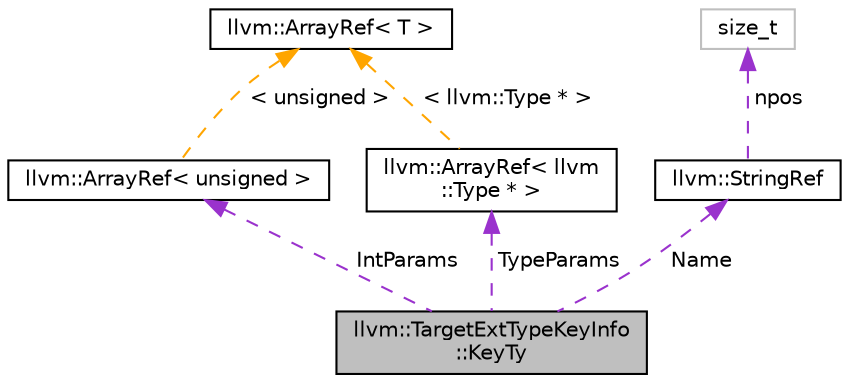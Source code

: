 digraph "llvm::TargetExtTypeKeyInfo::KeyTy"
{
 // LATEX_PDF_SIZE
  bgcolor="transparent";
  edge [fontname="Helvetica",fontsize="10",labelfontname="Helvetica",labelfontsize="10"];
  node [fontname="Helvetica",fontsize="10",shape=record];
  Node1 [label="llvm::TargetExtTypeKeyInfo\l::KeyTy",height=0.2,width=0.4,color="black", fillcolor="grey75", style="filled", fontcolor="black",tooltip=" "];
  Node2 -> Node1 [dir="back",color="darkorchid3",fontsize="10",style="dashed",label=" IntParams" ,fontname="Helvetica"];
  Node2 [label="llvm::ArrayRef\< unsigned \>",height=0.2,width=0.4,color="black",URL="$classllvm_1_1ArrayRef.html",tooltip=" "];
  Node3 -> Node2 [dir="back",color="orange",fontsize="10",style="dashed",label=" \< unsigned \>" ,fontname="Helvetica"];
  Node3 [label="llvm::ArrayRef\< T \>",height=0.2,width=0.4,color="black",URL="$classllvm_1_1ArrayRef.html",tooltip="ArrayRef - Represent a constant reference to an array (0 or more elements consecutively in memory),..."];
  Node4 -> Node1 [dir="back",color="darkorchid3",fontsize="10",style="dashed",label=" TypeParams" ,fontname="Helvetica"];
  Node4 [label="llvm::ArrayRef\< llvm\l::Type * \>",height=0.2,width=0.4,color="black",URL="$classllvm_1_1ArrayRef.html",tooltip=" "];
  Node3 -> Node4 [dir="back",color="orange",fontsize="10",style="dashed",label=" \< llvm::Type * \>" ,fontname="Helvetica"];
  Node5 -> Node1 [dir="back",color="darkorchid3",fontsize="10",style="dashed",label=" Name" ,fontname="Helvetica"];
  Node5 [label="llvm::StringRef",height=0.2,width=0.4,color="black",URL="$classllvm_1_1StringRef.html",tooltip="StringRef - Represent a constant reference to a string, i.e."];
  Node6 -> Node5 [dir="back",color="darkorchid3",fontsize="10",style="dashed",label=" npos" ,fontname="Helvetica"];
  Node6 [label="size_t",height=0.2,width=0.4,color="grey75",tooltip=" "];
}
